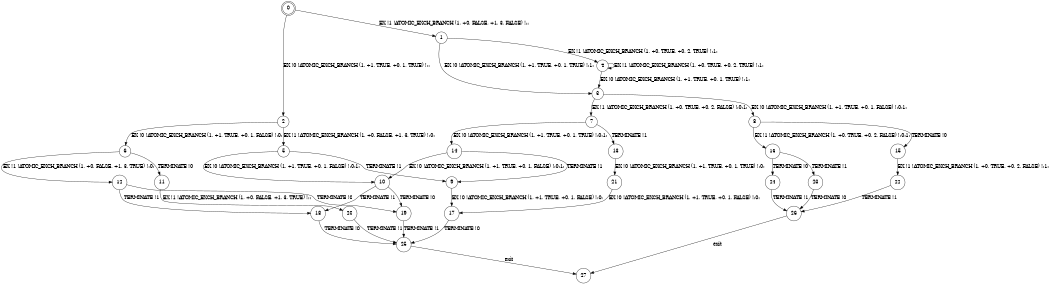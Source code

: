 digraph BCG {
size = "7, 10.5";
center = TRUE;
node [shape = circle];
0 [peripheries = 2];
0 -> 1 [label = "EX !1 !ATOMIC_EXCH_BRANCH (1, +0, FALSE, +1, 3, FALSE) !::"];
0 -> 2 [label = "EX !0 !ATOMIC_EXCH_BRANCH (1, +1, TRUE, +0, 1, TRUE) !::"];
1 -> 3 [label = "EX !0 !ATOMIC_EXCH_BRANCH (1, +1, TRUE, +0, 1, TRUE) !:1:"];
1 -> 4 [label = "EX !1 !ATOMIC_EXCH_BRANCH (1, +0, TRUE, +0, 2, TRUE) !:1:"];
2 -> 5 [label = "EX !1 !ATOMIC_EXCH_BRANCH (1, +0, FALSE, +1, 3, TRUE) !:0:"];
2 -> 6 [label = "EX !0 !ATOMIC_EXCH_BRANCH (1, +1, TRUE, +0, 1, FALSE) !:0:"];
3 -> 7 [label = "EX !1 !ATOMIC_EXCH_BRANCH (1, +0, TRUE, +0, 2, FALSE) !:0:1:"];
3 -> 8 [label = "EX !0 !ATOMIC_EXCH_BRANCH (1, +1, TRUE, +0, 1, FALSE) !:0:1:"];
4 -> 3 [label = "EX !0 !ATOMIC_EXCH_BRANCH (1, +1, TRUE, +0, 1, TRUE) !:1:"];
4 -> 4 [label = "EX !1 !ATOMIC_EXCH_BRANCH (1, +0, TRUE, +0, 2, TRUE) !:1:"];
5 -> 9 [label = "TERMINATE !1"];
5 -> 10 [label = "EX !0 !ATOMIC_EXCH_BRANCH (1, +1, TRUE, +0, 1, FALSE) !:0:1:"];
6 -> 11 [label = "TERMINATE !0"];
6 -> 12 [label = "EX !1 !ATOMIC_EXCH_BRANCH (1, +0, FALSE, +1, 3, TRUE) !:0:"];
7 -> 13 [label = "TERMINATE !1"];
7 -> 14 [label = "EX !0 !ATOMIC_EXCH_BRANCH (1, +1, TRUE, +0, 1, TRUE) !:0:1:"];
8 -> 15 [label = "TERMINATE !0"];
8 -> 16 [label = "EX !1 !ATOMIC_EXCH_BRANCH (1, +0, TRUE, +0, 2, FALSE) !:0:1:"];
9 -> 17 [label = "EX !0 !ATOMIC_EXCH_BRANCH (1, +1, TRUE, +0, 1, FALSE) !:0:"];
10 -> 18 [label = "TERMINATE !1"];
10 -> 19 [label = "TERMINATE !0"];
11 -> 20 [label = "EX !1 !ATOMIC_EXCH_BRANCH (1, +0, FALSE, +1, 3, TRUE) !::"];
12 -> 18 [label = "TERMINATE !1"];
12 -> 19 [label = "TERMINATE !0"];
13 -> 21 [label = "EX !0 !ATOMIC_EXCH_BRANCH (1, +1, TRUE, +0, 1, TRUE) !:0:"];
14 -> 9 [label = "TERMINATE !1"];
14 -> 10 [label = "EX !0 !ATOMIC_EXCH_BRANCH (1, +1, TRUE, +0, 1, FALSE) !:0:1:"];
15 -> 22 [label = "EX !1 !ATOMIC_EXCH_BRANCH (1, +0, TRUE, +0, 2, FALSE) !:1:"];
16 -> 23 [label = "TERMINATE !1"];
16 -> 24 [label = "TERMINATE !0"];
17 -> 25 [label = "TERMINATE !0"];
18 -> 25 [label = "TERMINATE !0"];
19 -> 25 [label = "TERMINATE !1"];
20 -> 25 [label = "TERMINATE !1"];
21 -> 17 [label = "EX !0 !ATOMIC_EXCH_BRANCH (1, +1, TRUE, +0, 1, FALSE) !:0:"];
22 -> 26 [label = "TERMINATE !1"];
23 -> 26 [label = "TERMINATE !0"];
24 -> 26 [label = "TERMINATE !1"];
25 -> 27 [label = "exit"];
26 -> 27 [label = "exit"];
}
